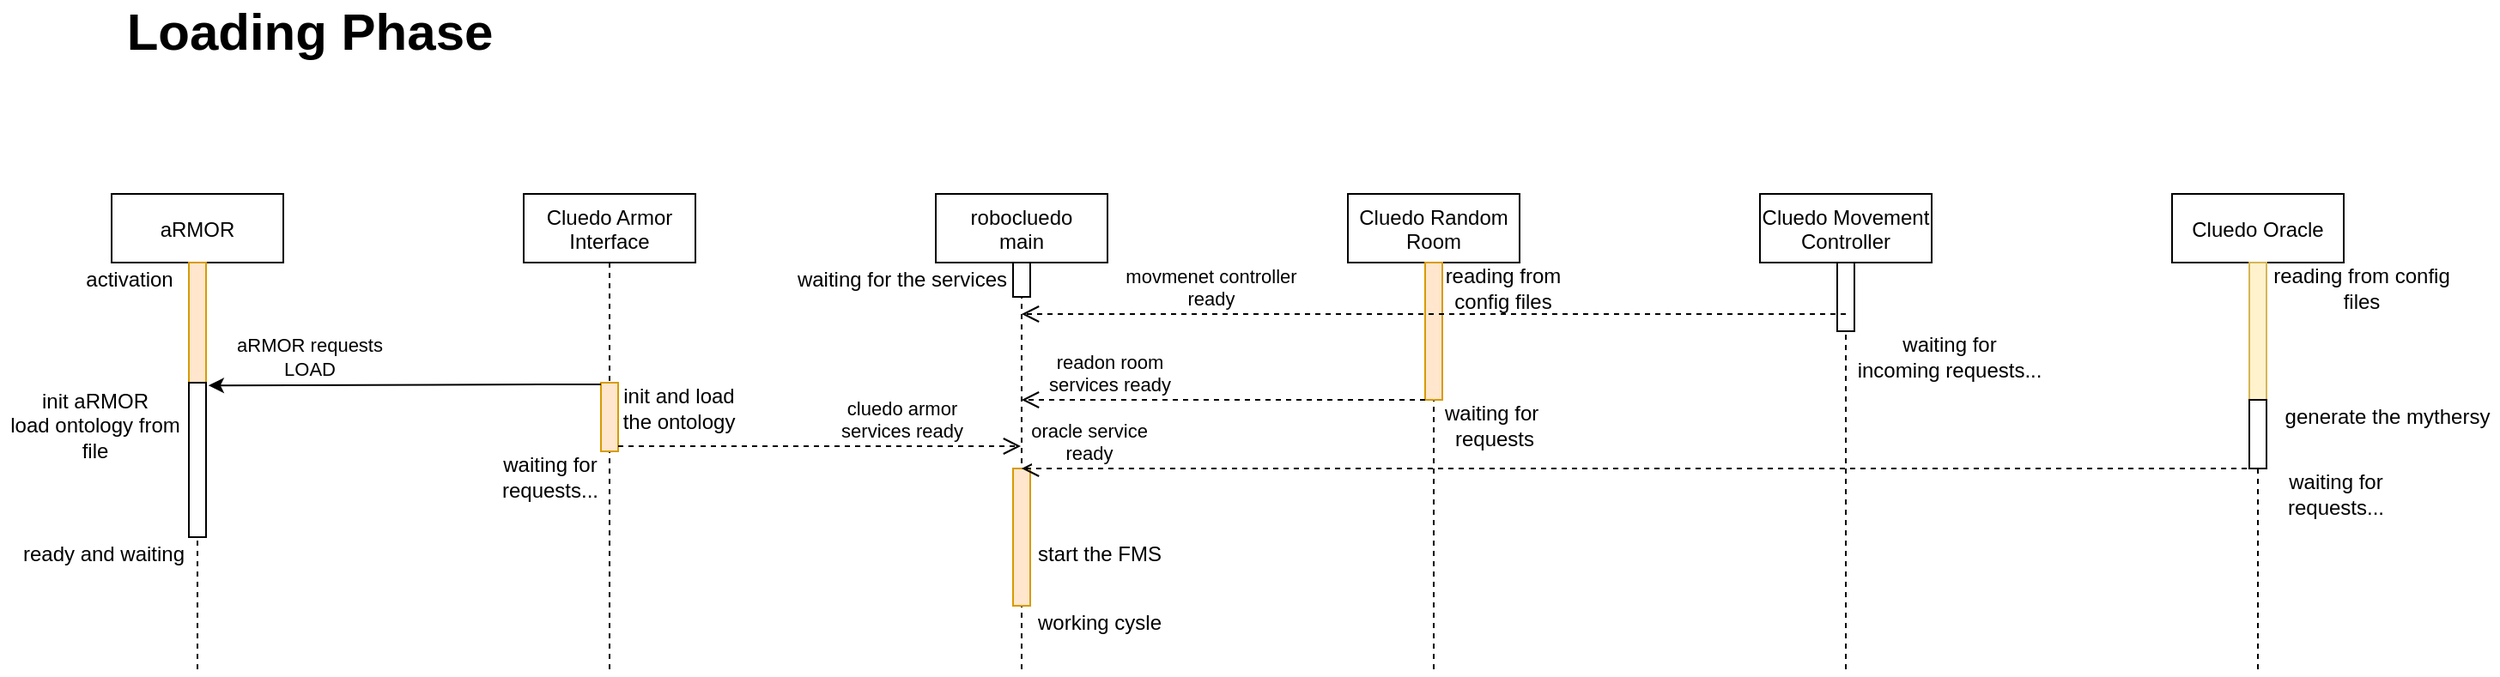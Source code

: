 <mxfile scale="1" border="50" version="15.4.0" type="device" pages="2"><diagram id="kgpKYQtTHZ0yAKxKKP6v" name="Page-1"><mxGraphModel dx="1185" dy="1778" grid="1" gridSize="10" guides="1" tooltips="1" connect="1" arrows="1" fold="1" page="1" pageScale="1" pageWidth="850" pageHeight="1100" math="0" shadow="0"><root><mxCell id="0"/><mxCell id="1" parent="0"/><mxCell id="3nuBFxr9cyL0pnOWT2aG-1" value="aRMOR" style="shape=umlLifeline;perimeter=lifelinePerimeter;container=1;collapsible=0;recursiveResize=0;rounded=0;shadow=0;strokeWidth=1;" parent="1" vertex="1"><mxGeometry x="160" y="80" width="100" height="280" as="geometry"/></mxCell><mxCell id="zT5K2WlYtKg9tNRbQLTx-10" value="" style="html=1;points=[];perimeter=orthogonalPerimeter;fillColor=#ffe6cc;strokeColor=#d79b00;" vertex="1" parent="3nuBFxr9cyL0pnOWT2aG-1"><mxGeometry x="45" y="40" width="10" height="70" as="geometry"/></mxCell><mxCell id="zT5K2WlYtKg9tNRbQLTx-13" value="" style="html=1;points=[];perimeter=orthogonalPerimeter;" vertex="1" parent="3nuBFxr9cyL0pnOWT2aG-1"><mxGeometry x="45" y="110" width="10" height="90" as="geometry"/></mxCell><mxCell id="zT5K2WlYtKg9tNRbQLTx-19" value="activation" style="text;html=1;align=center;verticalAlign=middle;resizable=0;points=[];autosize=1;strokeColor=none;fillColor=none;" vertex="1" parent="3nuBFxr9cyL0pnOWT2aG-1"><mxGeometry x="-25" y="40" width="70" height="20" as="geometry"/></mxCell><mxCell id="zT5K2WlYtKg9tNRbQLTx-17" value="init aRMOR&lt;br&gt;load ontology from&lt;br&gt;file" style="text;html=1;align=center;verticalAlign=middle;resizable=0;points=[];autosize=1;strokeColor=none;fillColor=none;" vertex="1" parent="3nuBFxr9cyL0pnOWT2aG-1"><mxGeometry x="-65" y="110" width="110" height="50" as="geometry"/></mxCell><mxCell id="3nuBFxr9cyL0pnOWT2aG-5" value="Cluedo Armor&#10;Interface" style="shape=umlLifeline;perimeter=lifelinePerimeter;container=1;collapsible=0;recursiveResize=0;rounded=0;shadow=0;strokeWidth=1;" parent="1" vertex="1"><mxGeometry x="400" y="80" width="100" height="280" as="geometry"/></mxCell><mxCell id="zT5K2WlYtKg9tNRbQLTx-12" value="" style="html=1;points=[];perimeter=orthogonalPerimeter;fillColor=#ffe6cc;strokeColor=#d79b00;" vertex="1" parent="3nuBFxr9cyL0pnOWT2aG-5"><mxGeometry x="45" y="110" width="10" height="40" as="geometry"/></mxCell><mxCell id="zT5K2WlYtKg9tNRbQLTx-37" value="waiting for&lt;br&gt;requests..." style="text;html=1;align=center;verticalAlign=middle;resizable=0;points=[];autosize=1;strokeColor=none;fillColor=none;" vertex="1" parent="3nuBFxr9cyL0pnOWT2aG-5"><mxGeometry x="-20" y="150" width="70" height="30" as="geometry"/></mxCell><mxCell id="zT5K2WlYtKg9tNRbQLTx-1" value="robocluedo&#10;main" style="shape=umlLifeline;perimeter=lifelinePerimeter;container=1;collapsible=0;recursiveResize=0;rounded=0;shadow=0;strokeWidth=1;" vertex="1" parent="1"><mxGeometry x="640" y="80" width="100" height="280" as="geometry"/></mxCell><mxCell id="zT5K2WlYtKg9tNRbQLTx-28" value="" style="html=1;points=[];perimeter=orthogonalPerimeter;" vertex="1" parent="zT5K2WlYtKg9tNRbQLTx-1"><mxGeometry x="45" y="40" width="10" height="20" as="geometry"/></mxCell><mxCell id="zT5K2WlYtKg9tNRbQLTx-35" value="" style="html=1;points=[];perimeter=orthogonalPerimeter;fillColor=#ffe6cc;strokeColor=#d79b00;" vertex="1" parent="zT5K2WlYtKg9tNRbQLTx-1"><mxGeometry x="45" y="160" width="10" height="80" as="geometry"/></mxCell><mxCell id="zT5K2WlYtKg9tNRbQLTx-2" value="Cluedo Movement&#10;Controller" style="shape=umlLifeline;perimeter=lifelinePerimeter;container=1;collapsible=0;recursiveResize=0;rounded=0;shadow=0;strokeWidth=1;" vertex="1" parent="1"><mxGeometry x="1120" y="80" width="100" height="280" as="geometry"/></mxCell><mxCell id="zT5K2WlYtKg9tNRbQLTx-32" value="" style="html=1;points=[];perimeter=orthogonalPerimeter;" vertex="1" parent="zT5K2WlYtKg9tNRbQLTx-2"><mxGeometry x="45" y="40" width="10" height="40" as="geometry"/></mxCell><mxCell id="zT5K2WlYtKg9tNRbQLTx-3" value="Cluedo Random &#10;Room" style="shape=umlLifeline;perimeter=lifelinePerimeter;container=1;collapsible=0;recursiveResize=0;rounded=0;shadow=0;strokeWidth=1;" vertex="1" parent="1"><mxGeometry x="880" y="80" width="100" height="280" as="geometry"/></mxCell><mxCell id="zT5K2WlYtKg9tNRbQLTx-29" value="" style="html=1;points=[];perimeter=orthogonalPerimeter;fillColor=#ffe6cc;strokeColor=#d79b00;" vertex="1" parent="zT5K2WlYtKg9tNRbQLTx-3"><mxGeometry x="45" y="40" width="10" height="80" as="geometry"/></mxCell><mxCell id="zT5K2WlYtKg9tNRbQLTx-4" value="Cluedo Oracle" style="shape=umlLifeline;perimeter=lifelinePerimeter;container=1;collapsible=0;recursiveResize=0;rounded=0;shadow=0;strokeWidth=1;" vertex="1" parent="1"><mxGeometry x="1360" y="80" width="100" height="280" as="geometry"/></mxCell><mxCell id="zT5K2WlYtKg9tNRbQLTx-8" value="" style="html=1;points=[];perimeter=orthogonalPerimeter;fillColor=#fff2cc;strokeColor=#d6b656;" vertex="1" parent="zT5K2WlYtKg9tNRbQLTx-4"><mxGeometry x="45" y="40" width="10" height="80" as="geometry"/></mxCell><mxCell id="zT5K2WlYtKg9tNRbQLTx-9" value="" style="html=1;points=[];perimeter=orthogonalPerimeter;" vertex="1" parent="zT5K2WlYtKg9tNRbQLTx-4"><mxGeometry x="45" y="120" width="10" height="40" as="geometry"/></mxCell><mxCell id="zT5K2WlYtKg9tNRbQLTx-6" value="&lt;b&gt;&lt;font style=&quot;font-size: 30px&quot;&gt;Loading Phase&lt;/font&gt;&lt;/b&gt;" style="text;html=1;align=center;verticalAlign=middle;resizable=0;points=[];autosize=1;strokeColor=none;fillColor=none;" vertex="1" parent="1"><mxGeometry x="160" y="-30" width="230" height="30" as="geometry"/></mxCell><mxCell id="zT5K2WlYtKg9tNRbQLTx-15" style="edgeStyle=orthogonalEdgeStyle;rounded=0;orthogonalLoop=1;jettySize=auto;html=1;entryX=1.144;entryY=0.018;entryDx=0;entryDy=0;entryPerimeter=0;" edge="1" parent="1" source="zT5K2WlYtKg9tNRbQLTx-12" target="zT5K2WlYtKg9tNRbQLTx-13"><mxGeometry relative="1" as="geometry"><Array as="points"><mxPoint x="410" y="191"/><mxPoint x="410" y="191"/></Array></mxGeometry></mxCell><mxCell id="zT5K2WlYtKg9tNRbQLTx-43" value="aRMOR requests&lt;br&gt;LOAD" style="edgeLabel;html=1;align=center;verticalAlign=middle;resizable=0;points=[];" vertex="1" connectable="0" parent="zT5K2WlYtKg9tNRbQLTx-15"><mxGeometry x="-0.125" y="2" relative="1" as="geometry"><mxPoint x="-70" y="-18" as="offset"/></mxGeometry></mxCell><mxCell id="zT5K2WlYtKg9tNRbQLTx-16" value="&lt;span style=&quot;background-color: rgb(255 , 255 , 255)&quot;&gt;init and load&lt;br&gt;&lt;/span&gt;the ontology" style="text;html=1;align=center;verticalAlign=middle;resizable=0;points=[];autosize=1;strokeColor=none;fillColor=none;" vertex="1" parent="1"><mxGeometry x="450" y="190" width="80" height="30" as="geometry"/></mxCell><mxCell id="zT5K2WlYtKg9tNRbQLTx-22" value="reading from config&lt;br&gt;files" style="text;html=1;align=center;verticalAlign=middle;resizable=0;points=[];autosize=1;strokeColor=none;fillColor=none;" vertex="1" parent="1"><mxGeometry x="1410" y="120" width="120" height="30" as="geometry"/></mxCell><mxCell id="zT5K2WlYtKg9tNRbQLTx-23" value="generate the mythersy" style="text;html=1;align=center;verticalAlign=middle;resizable=0;points=[];autosize=1;strokeColor=none;fillColor=none;" vertex="1" parent="1"><mxGeometry x="1420" y="200" width="130" height="20" as="geometry"/></mxCell><mxCell id="zT5K2WlYtKg9tNRbQLTx-24" value="waiting for the services" style="text;html=1;align=center;verticalAlign=middle;resizable=0;points=[];autosize=1;strokeColor=none;fillColor=none;" vertex="1" parent="1"><mxGeometry x="550" y="120" width="140" height="20" as="geometry"/></mxCell><mxCell id="zT5K2WlYtKg9tNRbQLTx-26" value="cluedo armor&lt;br&gt;services ready" style="html=1;verticalAlign=bottom;endArrow=open;dashed=1;endSize=8;rounded=0;edgeStyle=orthogonalEdgeStyle;exitX=1;exitY=0.925;exitDx=0;exitDy=0;exitPerimeter=0;" edge="1" parent="1" source="zT5K2WlYtKg9tNRbQLTx-12" target="zT5K2WlYtKg9tNRbQLTx-1"><mxGeometry x="0.404" relative="1" as="geometry"><mxPoint x="610" y="230" as="sourcePoint"/><mxPoint x="530" y="230" as="targetPoint"/><Array as="points"><mxPoint x="650" y="227"/><mxPoint x="650" y="227"/></Array><mxPoint as="offset"/></mxGeometry></mxCell><mxCell id="zT5K2WlYtKg9tNRbQLTx-27" value="ready and waiting" style="text;html=1;align=center;verticalAlign=middle;resizable=0;points=[];autosize=1;strokeColor=none;fillColor=none;" vertex="1" parent="1"><mxGeometry x="100" y="280" width="110" height="20" as="geometry"/></mxCell><mxCell id="zT5K2WlYtKg9tNRbQLTx-30" value="reading from&lt;br&gt;config files" style="text;html=1;align=center;verticalAlign=middle;resizable=0;points=[];autosize=1;strokeColor=none;fillColor=none;" vertex="1" parent="1"><mxGeometry x="930" y="120" width="80" height="30" as="geometry"/></mxCell><mxCell id="zT5K2WlYtKg9tNRbQLTx-31" value="readon room&lt;br&gt;services ready" style="html=1;verticalAlign=bottom;endArrow=open;dashed=1;endSize=8;rounded=0;edgeStyle=orthogonalEdgeStyle;" edge="1" parent="1" source="zT5K2WlYtKg9tNRbQLTx-29" target="zT5K2WlYtKg9tNRbQLTx-1"><mxGeometry x="0.572" relative="1" as="geometry"><mxPoint x="850" y="200" as="sourcePoint"/><mxPoint x="770" y="200" as="targetPoint"/><Array as="points"><mxPoint x="810" y="200"/><mxPoint x="810" y="200"/></Array><mxPoint as="offset"/></mxGeometry></mxCell><mxCell id="zT5K2WlYtKg9tNRbQLTx-34" value="oracle service&lt;br&gt;ready" style="html=1;verticalAlign=bottom;endArrow=open;dashed=1;endSize=8;rounded=0;edgeStyle=orthogonalEdgeStyle;" edge="1" parent="1" source="zT5K2WlYtKg9tNRbQLTx-4" target="zT5K2WlYtKg9tNRbQLTx-1"><mxGeometry x="0.891" relative="1" as="geometry"><mxPoint x="860" y="250" as="sourcePoint"/><mxPoint x="780" y="250" as="targetPoint"/><Array as="points"><mxPoint x="760" y="240"/><mxPoint x="760" y="240"/></Array><mxPoint as="offset"/></mxGeometry></mxCell><mxCell id="zT5K2WlYtKg9tNRbQLTx-36" value="start the FMS" style="text;html=1;align=center;verticalAlign=middle;resizable=0;points=[];autosize=1;strokeColor=none;fillColor=none;" vertex="1" parent="1"><mxGeometry x="690" y="280" width="90" height="20" as="geometry"/></mxCell><mxCell id="zT5K2WlYtKg9tNRbQLTx-38" value="waiting for&amp;nbsp;&lt;br&gt;requests" style="text;html=1;align=center;verticalAlign=middle;resizable=0;points=[];autosize=1;strokeColor=none;fillColor=none;" vertex="1" parent="1"><mxGeometry x="930" y="200" width="70" height="30" as="geometry"/></mxCell><mxCell id="zT5K2WlYtKg9tNRbQLTx-39" value="waiting for&lt;br&gt;incoming requests..." style="text;html=1;align=center;verticalAlign=middle;resizable=0;points=[];autosize=1;strokeColor=none;fillColor=none;" vertex="1" parent="1"><mxGeometry x="1170" y="160" width="120" height="30" as="geometry"/></mxCell><mxCell id="zT5K2WlYtKg9tNRbQLTx-40" value="waiting for&lt;br&gt;requests..." style="text;html=1;align=center;verticalAlign=middle;resizable=0;points=[];autosize=1;strokeColor=none;fillColor=none;" vertex="1" parent="1"><mxGeometry x="1420" y="240" width="70" height="30" as="geometry"/></mxCell><mxCell id="zT5K2WlYtKg9tNRbQLTx-41" value="working cysle" style="text;html=1;align=center;verticalAlign=middle;resizable=0;points=[];autosize=1;strokeColor=none;fillColor=none;" vertex="1" parent="1"><mxGeometry x="690" y="320" width="90" height="20" as="geometry"/></mxCell><mxCell id="zT5K2WlYtKg9tNRbQLTx-42" value="movmenet controller&lt;br&gt;ready" style="html=1;verticalAlign=bottom;endArrow=open;dashed=1;endSize=8;rounded=0;edgeStyle=orthogonalEdgeStyle;exitX=0.5;exitY=0.75;exitDx=0;exitDy=0;exitPerimeter=0;" edge="1" parent="1" source="zT5K2WlYtKg9tNRbQLTx-32"><mxGeometry x="0.542" relative="1" as="geometry"><mxPoint x="990" y="250" as="sourcePoint"/><mxPoint x="690" y="150" as="targetPoint"/><mxPoint as="offset"/></mxGeometry></mxCell></root></mxGraphModel></diagram><diagram id="q3TcRZ_yswRQsIeiTCvA" name="Page-2"><mxGraphModel dx="2249" dy="1983" grid="1" gridSize="10" guides="1" tooltips="1" connect="1" arrows="1" fold="1" page="1" pageScale="1" pageWidth="827" pageHeight="1169" math="0" shadow="0"><root><mxCell id="z6eW_xWYdL-TAqI3r9mg-0"/><mxCell id="z6eW_xWYdL-TAqI3r9mg-1" parent="z6eW_xWYdL-TAqI3r9mg-0"/><mxCell id="z6eW_xWYdL-TAqI3r9mg-2" value="aRMOR" style="shape=umlLifeline;perimeter=lifelinePerimeter;container=1;collapsible=0;recursiveResize=0;rounded=0;shadow=0;strokeWidth=1;" vertex="1" parent="z6eW_xWYdL-TAqI3r9mg-1"><mxGeometry x="160" y="80" width="100" height="1600" as="geometry"/></mxCell><mxCell id="z6eW_xWYdL-TAqI3r9mg-77" value="" style="html=1;points=[];perimeter=orthogonalPerimeter;fillColor=#d5e8d4;strokeColor=#82b366;" vertex="1" parent="z6eW_xWYdL-TAqI3r9mg-2"><mxGeometry x="45" y="520" width="10" height="40" as="geometry"/></mxCell><mxCell id="z6eW_xWYdL-TAqI3r9mg-84" value="" style="html=1;points=[];perimeter=orthogonalPerimeter;fillColor=#d5e8d4;strokeColor=#82b366;" vertex="1" parent="z6eW_xWYdL-TAqI3r9mg-2"><mxGeometry x="45" y="600" width="10" height="40" as="geometry"/></mxCell><mxCell id="z6eW_xWYdL-TAqI3r9mg-98" value="" style="html=1;points=[];perimeter=orthogonalPerimeter;fillColor=#d5e8d4;strokeColor=#82b366;" vertex="1" parent="z6eW_xWYdL-TAqI3r9mg-2"><mxGeometry x="45" y="680" width="10" height="40" as="geometry"/></mxCell><mxCell id="z6eW_xWYdL-TAqI3r9mg-99" value="" style="html=1;points=[];perimeter=orthogonalPerimeter;fillColor=#d5e8d4;strokeColor=#82b366;" vertex="1" parent="z6eW_xWYdL-TAqI3r9mg-2"><mxGeometry x="45" y="760" width="10" height="40" as="geometry"/></mxCell><mxCell id="z6eW_xWYdL-TAqI3r9mg-116" value="" style="html=1;points=[];perimeter=orthogonalPerimeter;rounded=0;labelBackgroundColor=default;fillColor=#fff2cc;strokeColor=#d6b656;" vertex="1" parent="z6eW_xWYdL-TAqI3r9mg-2"><mxGeometry x="45" y="920" width="10" height="80" as="geometry"/></mxCell><mxCell id="z6eW_xWYdL-TAqI3r9mg-122" value="saving the ontology" style="text;html=1;align=center;verticalAlign=middle;resizable=0;points=[];autosize=1;strokeColor=none;fillColor=none;" vertex="1" parent="z6eW_xWYdL-TAqI3r9mg-2"><mxGeometry x="-80" y="920" width="120" height="20" as="geometry"/></mxCell><mxCell id="hze08_88cHZTqE5WSxGS-5" value="" style="html=1;points=[];perimeter=orthogonalPerimeter;rounded=0;labelBackgroundColor=default;fillColor=#d5e8d4;strokeColor=#82b366;" vertex="1" parent="z6eW_xWYdL-TAqI3r9mg-2"><mxGeometry x="45" y="1160" width="10" height="40" as="geometry"/></mxCell><mxCell id="hze08_88cHZTqE5WSxGS-11" value="" style="html=1;points=[];perimeter=orthogonalPerimeter;rounded=0;labelBackgroundColor=default;fillColor=#d5e8d4;strokeColor=#82b366;" vertex="1" parent="z6eW_xWYdL-TAqI3r9mg-2"><mxGeometry x="45" y="1240" width="10" height="40" as="geometry"/></mxCell><mxCell id="hze08_88cHZTqE5WSxGS-17" value="" style="html=1;points=[];perimeter=orthogonalPerimeter;rounded=0;labelBackgroundColor=default;fillColor=#d5e8d4;strokeColor=#82b366;" vertex="1" parent="z6eW_xWYdL-TAqI3r9mg-2"><mxGeometry x="45" y="1320" width="10" height="40" as="geometry"/></mxCell><mxCell id="z6eW_xWYdL-TAqI3r9mg-7" value="Cluedo Armor&#10;Interface" style="shape=umlLifeline;perimeter=lifelinePerimeter;container=1;collapsible=0;recursiveResize=0;rounded=0;shadow=0;strokeWidth=1;" vertex="1" parent="z6eW_xWYdL-TAqI3r9mg-1"><mxGeometry x="400" y="80" width="100" height="1600" as="geometry"/></mxCell><mxCell id="z6eW_xWYdL-TAqI3r9mg-73" value="" style="html=1;points=[];perimeter=orthogonalPerimeter;fillColor=#ffe6cc;strokeColor=#d79b00;" vertex="1" parent="z6eW_xWYdL-TAqI3r9mg-7"><mxGeometry x="45" y="480" width="10" height="40" as="geometry"/></mxCell><mxCell id="z6eW_xWYdL-TAqI3r9mg-78" value="" style="html=1;points=[];perimeter=orthogonalPerimeter;fillColor=#ffe6cc;strokeColor=#d79b00;" vertex="1" parent="z6eW_xWYdL-TAqI3r9mg-7"><mxGeometry x="45" y="560" width="10" height="40" as="geometry"/></mxCell><mxCell id="z6eW_xWYdL-TAqI3r9mg-90" value="" style="html=1;points=[];perimeter=orthogonalPerimeter;fillColor=#ffe6cc;strokeColor=#d79b00;" vertex="1" parent="z6eW_xWYdL-TAqI3r9mg-7"><mxGeometry x="45" y="640" width="10" height="40" as="geometry"/></mxCell><mxCell id="z6eW_xWYdL-TAqI3r9mg-101" value="" style="html=1;points=[];perimeter=orthogonalPerimeter;fillColor=#ffe6cc;strokeColor=#d79b00;" vertex="1" parent="z6eW_xWYdL-TAqI3r9mg-7"><mxGeometry x="45" y="720" width="10" height="40" as="geometry"/></mxCell><mxCell id="z6eW_xWYdL-TAqI3r9mg-106" value="" style="html=1;points=[];perimeter=orthogonalPerimeter;fillColor=#ffe6cc;strokeColor=#d79b00;" vertex="1" parent="z6eW_xWYdL-TAqI3r9mg-7"><mxGeometry x="45" y="800" width="10" height="40" as="geometry"/></mxCell><mxCell id="z6eW_xWYdL-TAqI3r9mg-113" value="" style="html=1;points=[];perimeter=orthogonalPerimeter;fillColor=#f8cecc;strokeColor=#b85450;" vertex="1" parent="z6eW_xWYdL-TAqI3r9mg-7"><mxGeometry x="45" y="880" width="10" height="40" as="geometry"/></mxCell><mxCell id="z6eW_xWYdL-TAqI3r9mg-119" value="" style="html=1;points=[];perimeter=orthogonalPerimeter;fillColor=#f8cecc;strokeColor=#b85450;" vertex="1" parent="z6eW_xWYdL-TAqI3r9mg-7"><mxGeometry x="45" y="1000" width="10" height="40" as="geometry"/></mxCell><mxCell id="hze08_88cHZTqE5WSxGS-2" value="" style="html=1;points=[];perimeter=orthogonalPerimeter;rounded=0;labelBackgroundColor=default;fillColor=#f5f5f5;strokeColor=#666666;fontColor=#333333;" vertex="1" parent="z6eW_xWYdL-TAqI3r9mg-7"><mxGeometry x="45" y="1120" width="10" height="40" as="geometry"/></mxCell><mxCell id="hze08_88cHZTqE5WSxGS-9" value="" style="html=1;points=[];perimeter=orthogonalPerimeter;rounded=0;labelBackgroundColor=default;fillColor=#f5f5f5;strokeColor=#666666;fontColor=#333333;" vertex="1" parent="z6eW_xWYdL-TAqI3r9mg-7"><mxGeometry x="45" y="1200" width="10" height="40" as="geometry"/></mxCell><mxCell id="hze08_88cHZTqE5WSxGS-15" value="" style="html=1;points=[];perimeter=orthogonalPerimeter;rounded=0;labelBackgroundColor=default;fillColor=#f5f5f5;strokeColor=#666666;fontColor=#333333;" vertex="1" parent="z6eW_xWYdL-TAqI3r9mg-7"><mxGeometry x="45" y="1280" width="10" height="40" as="geometry"/></mxCell><mxCell id="hze08_88cHZTqE5WSxGS-16" value="" style="html=1;points=[];perimeter=orthogonalPerimeter;rounded=0;labelBackgroundColor=default;fillColor=#f5f5f5;strokeColor=#666666;fontColor=#333333;" vertex="1" parent="z6eW_xWYdL-TAqI3r9mg-7"><mxGeometry x="45" y="1360" width="10" height="80" as="geometry"/></mxCell><mxCell id="z6eW_xWYdL-TAqI3r9mg-10" value="robocluedo&#10;main" style="shape=umlLifeline;perimeter=lifelinePerimeter;container=1;collapsible=0;recursiveResize=0;rounded=0;shadow=0;strokeWidth=1;" vertex="1" parent="z6eW_xWYdL-TAqI3r9mg-1"><mxGeometry x="640" y="80" width="100" height="1600" as="geometry"/></mxCell><mxCell id="z6eW_xWYdL-TAqI3r9mg-38" value="" style="html=1;points=[];perimeter=orthogonalPerimeter;fillColor=#ffe6cc;strokeColor=#d79b00;" vertex="1" parent="z6eW_xWYdL-TAqI3r9mg-10"><mxGeometry x="45" y="40" width="10" height="40" as="geometry"/></mxCell><mxCell id="z6eW_xWYdL-TAqI3r9mg-44" value="" style="html=1;points=[];perimeter=orthogonalPerimeter;fillColor=#ffe6cc;strokeColor=#d79b00;" vertex="1" parent="z6eW_xWYdL-TAqI3r9mg-10"><mxGeometry x="45" y="120" width="10" height="40" as="geometry"/></mxCell><mxCell id="z6eW_xWYdL-TAqI3r9mg-49" value="" style="html=1;points=[];perimeter=orthogonalPerimeter;fillColor=#d5e8d4;strokeColor=#82b366;" vertex="1" parent="z6eW_xWYdL-TAqI3r9mg-10"><mxGeometry x="45" y="160" width="10" height="40" as="geometry"/></mxCell><mxCell id="z6eW_xWYdL-TAqI3r9mg-50" value="moving" style="text;html=1;align=center;verticalAlign=middle;resizable=0;points=[];autosize=1;strokeColor=none;fillColor=none;" vertex="1" parent="z6eW_xWYdL-TAqI3r9mg-10"><mxGeometry x="-10" y="160" width="50" height="20" as="geometry"/></mxCell><mxCell id="z6eW_xWYdL-TAqI3r9mg-62" value="" style="html=1;points=[];perimeter=orthogonalPerimeter;fillColor=#d5e8d4;strokeColor=#82b366;" vertex="1" parent="z6eW_xWYdL-TAqI3r9mg-10"><mxGeometry x="45" y="360" width="10" height="40" as="geometry"/></mxCell><mxCell id="z6eW_xWYdL-TAqI3r9mg-67" value="" style="html=1;points=[];perimeter=orthogonalPerimeter;fillColor=#ffe6cc;strokeColor=#d79b00;" vertex="1" parent="z6eW_xWYdL-TAqI3r9mg-10"><mxGeometry x="45" y="400" width="10" height="40" as="geometry"/></mxCell><mxCell id="z6eW_xWYdL-TAqI3r9mg-71" value="" style="html=1;points=[];perimeter=orthogonalPerimeter;fillColor=#dae8fc;strokeColor=#6c8ebf;" vertex="1" parent="z6eW_xWYdL-TAqI3r9mg-10"><mxGeometry x="45" y="440" width="10" height="40" as="geometry"/></mxCell><mxCell id="z6eW_xWYdL-TAqI3r9mg-95" value="" style="html=1;points=[];perimeter=orthogonalPerimeter;fillColor=#dae8fc;strokeColor=#6c8ebf;" vertex="1" parent="z6eW_xWYdL-TAqI3r9mg-10"><mxGeometry x="45" y="840" width="10" height="40" as="geometry"/></mxCell><mxCell id="z6eW_xWYdL-TAqI3r9mg-123" value="" style="html=1;points=[];perimeter=orthogonalPerimeter;fillColor=#dae8fc;strokeColor=#6c8ebf;" vertex="1" parent="z6eW_xWYdL-TAqI3r9mg-10"><mxGeometry x="45" y="1040" width="10" height="40" as="geometry"/></mxCell><mxCell id="hze08_88cHZTqE5WSxGS-0" value="" style="html=1;points=[];perimeter=orthogonalPerimeter;rounded=0;labelBackgroundColor=default;fillColor=#fff2cc;strokeColor=#d6b656;" vertex="1" parent="z6eW_xWYdL-TAqI3r9mg-10"><mxGeometry x="45" y="1080" width="10" height="40" as="geometry"/></mxCell><mxCell id="hze08_88cHZTqE5WSxGS-24" value="" style="html=1;points=[];perimeter=orthogonalPerimeter;rounded=0;labelBackgroundColor=default;fillColor=#fff2cc;strokeColor=#d6b656;" vertex="1" parent="z6eW_xWYdL-TAqI3r9mg-10"><mxGeometry x="45" y="1440" width="10" height="40" as="geometry"/></mxCell><mxCell id="hze08_88cHZTqE5WSxGS-32" value="" style="html=1;points=[];perimeter=orthogonalPerimeter;fillColor=#ffe6cc;strokeColor=#d79b00;" vertex="1" parent="z6eW_xWYdL-TAqI3r9mg-10"><mxGeometry x="45" y="1480" width="10" height="40" as="geometry"/></mxCell><mxCell id="hze08_88cHZTqE5WSxGS-33" value="random_target" style="text;html=1;align=center;verticalAlign=middle;resizable=0;points=[];autosize=1;strokeColor=none;fillColor=none;" vertex="1" parent="z6eW_xWYdL-TAqI3r9mg-10"><mxGeometry x="55" y="1480" width="90" height="20" as="geometry"/></mxCell><mxCell id="z6eW_xWYdL-TAqI3r9mg-13" value="Cluedo Movement&#10;Controller" style="shape=umlLifeline;perimeter=lifelinePerimeter;container=1;collapsible=0;recursiveResize=0;rounded=0;shadow=0;strokeWidth=1;" vertex="1" parent="z6eW_xWYdL-TAqI3r9mg-1"><mxGeometry x="1120" y="80" width="100" height="1600" as="geometry"/></mxCell><mxCell id="z6eW_xWYdL-TAqI3r9mg-51" value="" style="html=1;points=[];perimeter=orthogonalPerimeter;fillColor=#dae8fc;strokeColor=#6c8ebf;" vertex="1" parent="z6eW_xWYdL-TAqI3r9mg-13"><mxGeometry x="45" y="200" width="10" height="40" as="geometry"/></mxCell><mxCell id="z6eW_xWYdL-TAqI3r9mg-59" value="" style="html=1;points=[];perimeter=orthogonalPerimeter;" vertex="1" parent="z6eW_xWYdL-TAqI3r9mg-13"><mxGeometry x="45" y="300" width="10" height="60" as="geometry"/></mxCell><mxCell id="z6eW_xWYdL-TAqI3r9mg-128" value="" style="html=1;points=[];perimeter=orthogonalPerimeter;fillColor=#dae8fc;strokeColor=#6c8ebf;" vertex="1" parent="z6eW_xWYdL-TAqI3r9mg-13"><mxGeometry x="45" y="280" width="10" height="20" as="geometry"/></mxCell><mxCell id="z6eW_xWYdL-TAqI3r9mg-129" value="... for so long ..." style="text;html=1;align=center;verticalAlign=middle;resizable=0;points=[];autosize=1;strokeColor=none;fillColor=none;" vertex="1" parent="z6eW_xWYdL-TAqI3r9mg-13"><mxGeometry y="250" width="100" height="20" as="geometry"/></mxCell><mxCell id="z6eW_xWYdL-TAqI3r9mg-15" value="Cluedo Random &#10;Room" style="shape=umlLifeline;perimeter=lifelinePerimeter;container=1;collapsible=0;recursiveResize=0;rounded=0;shadow=0;strokeWidth=1;" vertex="1" parent="z6eW_xWYdL-TAqI3r9mg-1"><mxGeometry x="880" y="80" width="100" height="1600" as="geometry"/></mxCell><mxCell id="z6eW_xWYdL-TAqI3r9mg-40" value="" style="html=1;points=[];perimeter=orthogonalPerimeter;fillColor=#dae8fc;strokeColor=#6c8ebf;" vertex="1" parent="z6eW_xWYdL-TAqI3r9mg-15"><mxGeometry x="45" y="80" width="10" height="40" as="geometry"/></mxCell><mxCell id="z6eW_xWYdL-TAqI3r9mg-17" value="Cluedo Oracle" style="shape=umlLifeline;perimeter=lifelinePerimeter;container=1;collapsible=0;recursiveResize=0;rounded=0;shadow=0;strokeWidth=1;" vertex="1" parent="z6eW_xWYdL-TAqI3r9mg-1"><mxGeometry x="1360" y="80" width="100" height="1600" as="geometry"/></mxCell><mxCell id="z6eW_xWYdL-TAqI3r9mg-56" value="" style="html=1;points=[];perimeter=orthogonalPerimeter;fillColor=#fff2cc;strokeColor=#d6b656;" vertex="1" parent="z6eW_xWYdL-TAqI3r9mg-17"><mxGeometry x="45" y="320" width="10" height="70" as="geometry"/></mxCell><mxCell id="z6eW_xWYdL-TAqI3r9mg-20" value="&lt;b&gt;&lt;font style=&quot;font-size: 30px&quot;&gt;Working Cycle - With no consisten hypotheses - WORST CASE SCENARIO&lt;/font&gt;&lt;/b&gt;" style="text;html=1;align=center;verticalAlign=middle;resizable=0;points=[];autosize=1;strokeColor=none;fillColor=none;" vertex="1" parent="z6eW_xWYdL-TAqI3r9mg-1"><mxGeometry x="160" y="-40" width="1080" height="30" as="geometry"/></mxCell><mxCell id="z6eW_xWYdL-TAqI3r9mg-39" value="random_target" style="text;html=1;align=center;verticalAlign=middle;resizable=0;points=[];autosize=1;strokeColor=none;fillColor=none;" vertex="1" parent="z6eW_xWYdL-TAqI3r9mg-1"><mxGeometry x="590" y="120" width="90" height="20" as="geometry"/></mxCell><mxCell id="z6eW_xWYdL-TAqI3r9mg-45" style="edgeStyle=orthogonalEdgeStyle;rounded=0;orthogonalLoop=1;jettySize=auto;html=1;" edge="1" parent="z6eW_xWYdL-TAqI3r9mg-1" source="z6eW_xWYdL-TAqI3r9mg-38" target="z6eW_xWYdL-TAqI3r9mg-40"><mxGeometry relative="1" as="geometry"><Array as="points"><mxPoint x="890" y="160"/><mxPoint x="890" y="160"/></Array></mxGeometry></mxCell><mxCell id="z6eW_xWYdL-TAqI3r9mg-47" value="request" style="edgeLabel;html=1;align=center;verticalAlign=middle;resizable=0;points=[];" vertex="1" connectable="0" parent="z6eW_xWYdL-TAqI3r9mg-45"><mxGeometry x="-0.4" y="3" relative="1" as="geometry"><mxPoint x="-24" y="3" as="offset"/></mxGeometry></mxCell><mxCell id="z6eW_xWYdL-TAqI3r9mg-46" style="edgeStyle=orthogonalEdgeStyle;rounded=0;orthogonalLoop=1;jettySize=auto;html=1;dashed=1;" edge="1" parent="z6eW_xWYdL-TAqI3r9mg-1" source="z6eW_xWYdL-TAqI3r9mg-40" target="z6eW_xWYdL-TAqI3r9mg-44"><mxGeometry relative="1" as="geometry"><Array as="points"><mxPoint x="870" y="200"/><mxPoint x="870" y="200"/></Array></mxGeometry></mxCell><mxCell id="z6eW_xWYdL-TAqI3r9mg-48" value="&quot;bathroom&quot;" style="edgeLabel;html=1;align=center;verticalAlign=middle;resizable=0;points=[];" vertex="1" connectable="0" parent="z6eW_xWYdL-TAqI3r9mg-46"><mxGeometry x="0.157" relative="1" as="geometry"><mxPoint x="48" as="offset"/></mxGeometry></mxCell><mxCell id="z6eW_xWYdL-TAqI3r9mg-52" style="edgeStyle=orthogonalEdgeStyle;rounded=0;orthogonalLoop=1;jettySize=auto;html=1;" edge="1" parent="z6eW_xWYdL-TAqI3r9mg-1" source="z6eW_xWYdL-TAqI3r9mg-49" target="z6eW_xWYdL-TAqI3r9mg-51"><mxGeometry relative="1" as="geometry"><Array as="points"><mxPoint x="820" y="280"/><mxPoint x="820" y="280"/></Array></mxGeometry></mxCell><mxCell id="z6eW_xWYdL-TAqI3r9mg-53" value="blocking call&lt;br&gt;go to bathroom" style="edgeLabel;html=1;align=center;verticalAlign=middle;resizable=0;points=[];" vertex="1" connectable="0" parent="z6eW_xWYdL-TAqI3r9mg-52"><mxGeometry x="-0.336" relative="1" as="geometry"><mxPoint x="-101" as="offset"/></mxGeometry></mxCell><mxCell id="z6eW_xWYdL-TAqI3r9mg-54" value="waiting until the &lt;br&gt;robot has reached &lt;br&gt;the target" style="text;html=1;align=center;verticalAlign=middle;resizable=0;points=[];autosize=1;strokeColor=none;fillColor=none;" vertex="1" parent="z6eW_xWYdL-TAqI3r9mg-1"><mxGeometry x="570" y="280" width="110" height="50" as="geometry"/></mxCell><mxCell id="z6eW_xWYdL-TAqI3r9mg-58" value="STUB waiting" style="text;html=1;align=center;verticalAlign=middle;resizable=0;points=[];autosize=1;strokeColor=none;fillColor=none;" vertex="1" parent="z6eW_xWYdL-TAqI3r9mg-1"><mxGeometry x="1170" y="280" width="90" height="20" as="geometry"/></mxCell><mxCell id="z6eW_xWYdL-TAqI3r9mg-61" style="edgeStyle=orthogonalEdgeStyle;rounded=0;orthogonalLoop=1;jettySize=auto;html=1;" edge="1" parent="z6eW_xWYdL-TAqI3r9mg-1" source="z6eW_xWYdL-TAqI3r9mg-59" target="z6eW_xWYdL-TAqI3r9mg-17"><mxGeometry relative="1" as="geometry"><Array as="points"><mxPoint x="1310" y="400"/><mxPoint x="1310" y="400"/></Array></mxGeometry></mxCell><mxCell id="z6eW_xWYdL-TAqI3r9mg-65" value="signal" style="edgeLabel;html=1;align=center;verticalAlign=middle;resizable=0;points=[];" vertex="1" connectable="0" parent="z6eW_xWYdL-TAqI3r9mg-61"><mxGeometry x="-0.292" y="2" relative="1" as="geometry"><mxPoint x="-42" y="2" as="offset"/></mxGeometry></mxCell><mxCell id="z6eW_xWYdL-TAqI3r9mg-63" style="edgeStyle=orthogonalEdgeStyle;rounded=0;orthogonalLoop=1;jettySize=auto;html=1;dashed=1;" edge="1" parent="z6eW_xWYdL-TAqI3r9mg-1" source="z6eW_xWYdL-TAqI3r9mg-59" target="z6eW_xWYdL-TAqI3r9mg-10"><mxGeometry relative="1" as="geometry"><Array as="points"><mxPoint x="750" y="440"/><mxPoint x="750" y="440"/></Array></mxGeometry></mxCell><mxCell id="z6eW_xWYdL-TAqI3r9mg-64" value="target reached" style="edgeLabel;html=1;align=center;verticalAlign=middle;resizable=0;points=[];" vertex="1" connectable="0" parent="z6eW_xWYdL-TAqI3r9mg-63"><mxGeometry x="-0.348" y="3" relative="1" as="geometry"><mxPoint x="90" y="-3" as="offset"/></mxGeometry></mxCell><mxCell id="z6eW_xWYdL-TAqI3r9mg-66" value="hitn signal&lt;br&gt;accepted" style="text;html=1;align=center;verticalAlign=middle;resizable=0;points=[];autosize=1;strokeColor=none;fillColor=none;" vertex="1" parent="z6eW_xWYdL-TAqI3r9mg-1"><mxGeometry x="1440" y="400" width="70" height="30" as="geometry"/></mxCell><mxCell id="z6eW_xWYdL-TAqI3r9mg-68" value="listening for&lt;br&gt;hints..." style="text;html=1;align=center;verticalAlign=middle;resizable=0;points=[];autosize=1;strokeColor=none;fillColor=none;" vertex="1" parent="z6eW_xWYdL-TAqI3r9mg-1"><mxGeometry x="600" y="480" width="80" height="30" as="geometry"/></mxCell><mxCell id="z6eW_xWYdL-TAqI3r9mg-69" style="edgeStyle=orthogonalEdgeStyle;rounded=0;orthogonalLoop=1;jettySize=auto;html=1;dashed=1;" edge="1" parent="z6eW_xWYdL-TAqI3r9mg-1" source="z6eW_xWYdL-TAqI3r9mg-56" target="z6eW_xWYdL-TAqI3r9mg-10"><mxGeometry relative="1" as="geometry"><Array as="points"><mxPoint x="1050" y="470"/><mxPoint x="1050" y="470"/></Array></mxGeometry></mxCell><mxCell id="z6eW_xWYdL-TAqI3r9mg-70" value="sending &lt;br&gt;(ID:0, PROP:who, VALUE:mustard):" style="edgeLabel;html=1;align=center;verticalAlign=middle;resizable=0;points=[];" vertex="1" connectable="0" parent="z6eW_xWYdL-TAqI3r9mg-69"><mxGeometry x="-0.05" y="4" relative="1" as="geometry"><mxPoint x="215" y="-4" as="offset"/></mxGeometry></mxCell><mxCell id="z6eW_xWYdL-TAqI3r9mg-72" value="update_ontology" style="text;html=1;align=center;verticalAlign=middle;resizable=0;points=[];autosize=1;strokeColor=none;fillColor=none;" vertex="1" parent="z6eW_xWYdL-TAqI3r9mg-1"><mxGeometry x="700" y="520" width="100" height="20" as="geometry"/></mxCell><mxCell id="z6eW_xWYdL-TAqI3r9mg-75" style="edgeStyle=orthogonalEdgeStyle;rounded=0;orthogonalLoop=1;jettySize=auto;html=1;" edge="1" parent="z6eW_xWYdL-TAqI3r9mg-1" source="z6eW_xWYdL-TAqI3r9mg-71" target="z6eW_xWYdL-TAqI3r9mg-73"><mxGeometry relative="1" as="geometry"><Array as="points"><mxPoint x="570" y="560"/><mxPoint x="570" y="560"/></Array></mxGeometry></mxCell><mxCell id="z6eW_xWYdL-TAqI3r9mg-76" value="add hint" style="edgeLabel;html=1;align=center;verticalAlign=middle;resizable=0;points=[];" vertex="1" connectable="0" parent="z6eW_xWYdL-TAqI3r9mg-75"><mxGeometry x="0.13" y="1" relative="1" as="geometry"><mxPoint x="75" y="-1" as="offset"/></mxGeometry></mxCell><mxCell id="z6eW_xWYdL-TAqI3r9mg-79" style="edgeStyle=orthogonalEdgeStyle;rounded=0;orthogonalLoop=1;jettySize=auto;html=1;" edge="1" parent="z6eW_xWYdL-TAqI3r9mg-1" source="z6eW_xWYdL-TAqI3r9mg-73" target="z6eW_xWYdL-TAqI3r9mg-77"><mxGeometry relative="1" as="geometry"><Array as="points"><mxPoint x="390" y="600"/><mxPoint x="390" y="600"/></Array></mxGeometry></mxCell><mxCell id="z6eW_xWYdL-TAqI3r9mg-80" value="QUERY IND&lt;br&gt;ADD IND CLASS&lt;br&gt;and DISJOINT" style="edgeLabel;html=1;align=center;verticalAlign=middle;resizable=0;points=[];" vertex="1" connectable="0" parent="z6eW_xWYdL-TAqI3r9mg-79"><mxGeometry x="-0.217" y="-1" relative="1" as="geometry"><mxPoint x="35" y="1" as="offset"/></mxGeometry></mxCell><mxCell id="z6eW_xWYdL-TAqI3r9mg-81" style="edgeStyle=orthogonalEdgeStyle;rounded=0;orthogonalLoop=1;jettySize=auto;html=1;dashed=1;" edge="1" parent="z6eW_xWYdL-TAqI3r9mg-1" source="z6eW_xWYdL-TAqI3r9mg-77" target="z6eW_xWYdL-TAqI3r9mg-78"><mxGeometry relative="1" as="geometry"><Array as="points"><mxPoint x="290" y="640"/><mxPoint x="290" y="640"/></Array></mxGeometry></mxCell><mxCell id="z6eW_xWYdL-TAqI3r9mg-82" value="success" style="edgeLabel;html=1;align=center;verticalAlign=middle;resizable=0;points=[];" vertex="1" connectable="0" parent="z6eW_xWYdL-TAqI3r9mg-81"><mxGeometry x="0.287" relative="1" as="geometry"><mxPoint x="-103" as="offset"/></mxGeometry></mxCell><mxCell id="z6eW_xWYdL-TAqI3r9mg-83" value="service /add_hint" style="text;html=1;align=center;verticalAlign=middle;resizable=0;points=[];autosize=1;strokeColor=none;fillColor=none;" vertex="1" parent="z6eW_xWYdL-TAqI3r9mg-1"><mxGeometry x="330" y="560" width="110" height="20" as="geometry"/></mxCell><mxCell id="z6eW_xWYdL-TAqI3r9mg-86" style="edgeStyle=orthogonalEdgeStyle;rounded=0;orthogonalLoop=1;jettySize=auto;html=1;" edge="1" parent="z6eW_xWYdL-TAqI3r9mg-1" source="z6eW_xWYdL-TAqI3r9mg-78" target="z6eW_xWYdL-TAqI3r9mg-84"><mxGeometry relative="1" as="geometry"><Array as="points"><mxPoint x="380" y="680"/><mxPoint x="380" y="680"/></Array></mxGeometry></mxCell><mxCell id="z6eW_xWYdL-TAqI3r9mg-87" value="QUERY IND&lt;br&gt;ADD IND CLASS&lt;br&gt;and DISJOINT" style="edgeLabel;html=1;align=center;verticalAlign=middle;resizable=0;points=[];" vertex="1" connectable="0" parent="z6eW_xWYdL-TAqI3r9mg-86"><mxGeometry x="0.261" y="-2" relative="1" as="geometry"><mxPoint x="90" y="2" as="offset"/></mxGeometry></mxCell><mxCell id="z6eW_xWYdL-TAqI3r9mg-93" style="edgeStyle=orthogonalEdgeStyle;rounded=0;orthogonalLoop=1;jettySize=auto;html=1;dashed=1;" edge="1" parent="z6eW_xWYdL-TAqI3r9mg-1" source="z6eW_xWYdL-TAqI3r9mg-84" target="z6eW_xWYdL-TAqI3r9mg-90"><mxGeometry relative="1" as="geometry"><Array as="points"><mxPoint x="390" y="720"/><mxPoint x="390" y="720"/></Array></mxGeometry></mxCell><mxCell id="z6eW_xWYdL-TAqI3r9mg-94" value="success" style="edgeLabel;html=1;align=center;verticalAlign=middle;resizable=0;points=[];" vertex="1" connectable="0" parent="z6eW_xWYdL-TAqI3r9mg-93"><mxGeometry x="0.296" y="1" relative="1" as="geometry"><mxPoint x="-104" y="1" as="offset"/></mxGeometry></mxCell><mxCell id="z6eW_xWYdL-TAqI3r9mg-100" style="edgeStyle=orthogonalEdgeStyle;rounded=0;orthogonalLoop=1;jettySize=auto;html=1;" edge="1" parent="z6eW_xWYdL-TAqI3r9mg-1" source="z6eW_xWYdL-TAqI3r9mg-90" target="z6eW_xWYdL-TAqI3r9mg-98"><mxGeometry relative="1" as="geometry"><Array as="points"><mxPoint x="390" y="760"/><mxPoint x="390" y="760"/></Array></mxGeometry></mxCell><mxCell id="z6eW_xWYdL-TAqI3r9mg-103" value="ADD OBJECTPROP IND" style="edgeLabel;html=1;align=center;verticalAlign=middle;resizable=0;points=[];" vertex="1" connectable="0" parent="z6eW_xWYdL-TAqI3r9mg-100"><mxGeometry x="-0.27" y="2" relative="1" as="geometry"><mxPoint as="offset"/></mxGeometry></mxCell><mxCell id="z6eW_xWYdL-TAqI3r9mg-102" style="edgeStyle=orthogonalEdgeStyle;rounded=0;orthogonalLoop=1;jettySize=auto;html=1;dashed=1;" edge="1" parent="z6eW_xWYdL-TAqI3r9mg-1" source="z6eW_xWYdL-TAqI3r9mg-98" target="z6eW_xWYdL-TAqI3r9mg-101"><mxGeometry relative="1" as="geometry"><Array as="points"><mxPoint x="280" y="800"/><mxPoint x="280" y="800"/></Array></mxGeometry></mxCell><mxCell id="z6eW_xWYdL-TAqI3r9mg-111" value="success" style="edgeLabel;html=1;align=center;verticalAlign=middle;resizable=0;points=[];" vertex="1" connectable="0" parent="z6eW_xWYdL-TAqI3r9mg-102"><mxGeometry x="-0.27" y="-1" relative="1" as="geometry"><mxPoint x="-39" y="-1" as="offset"/></mxGeometry></mxCell><mxCell id="z6eW_xWYdL-TAqI3r9mg-104" style="edgeStyle=orthogonalEdgeStyle;rounded=0;orthogonalLoop=1;jettySize=auto;html=1;" edge="1" parent="z6eW_xWYdL-TAqI3r9mg-1" source="z6eW_xWYdL-TAqI3r9mg-101" target="z6eW_xWYdL-TAqI3r9mg-99"><mxGeometry relative="1" as="geometry"><Array as="points"><mxPoint x="390" y="840"/><mxPoint x="390" y="840"/></Array></mxGeometry></mxCell><mxCell id="z6eW_xWYdL-TAqI3r9mg-105" value="REASON" style="edgeLabel;html=1;align=center;verticalAlign=middle;resizable=0;points=[];" vertex="1" connectable="0" parent="z6eW_xWYdL-TAqI3r9mg-104"><mxGeometry x="-0.739" y="2" relative="1" as="geometry"><mxPoint as="offset"/></mxGeometry></mxCell><mxCell id="z6eW_xWYdL-TAqI3r9mg-107" style="edgeStyle=orthogonalEdgeStyle;rounded=0;orthogonalLoop=1;jettySize=auto;html=1;dashed=1;" edge="1" parent="z6eW_xWYdL-TAqI3r9mg-1" source="z6eW_xWYdL-TAqI3r9mg-99" target="z6eW_xWYdL-TAqI3r9mg-106"><mxGeometry relative="1" as="geometry"><Array as="points"><mxPoint x="390" y="880"/><mxPoint x="390" y="880"/></Array></mxGeometry></mxCell><mxCell id="z6eW_xWYdL-TAqI3r9mg-112" value="success" style="edgeLabel;html=1;align=center;verticalAlign=middle;resizable=0;points=[];" vertex="1" connectable="0" parent="z6eW_xWYdL-TAqI3r9mg-107"><mxGeometry x="0.226" y="1" relative="1" as="geometry"><mxPoint x="-96" y="1" as="offset"/></mxGeometry></mxCell><mxCell id="z6eW_xWYdL-TAqI3r9mg-108" style="edgeStyle=orthogonalEdgeStyle;rounded=0;orthogonalLoop=1;jettySize=auto;html=1;dashed=1;" edge="1" parent="z6eW_xWYdL-TAqI3r9mg-1" source="z6eW_xWYdL-TAqI3r9mg-106" target="z6eW_xWYdL-TAqI3r9mg-95"><mxGeometry relative="1" as="geometry"><Array as="points"><mxPoint x="630" y="920"/><mxPoint x="630" y="920"/></Array></mxGeometry></mxCell><mxCell id="z6eW_xWYdL-TAqI3r9mg-109" value="success" style="edgeLabel;html=1;align=center;verticalAlign=middle;resizable=0;points=[];" vertex="1" connectable="0" parent="z6eW_xWYdL-TAqI3r9mg-108"><mxGeometry x="-0.287" y="-2" relative="1" as="geometry"><mxPoint x="-37" y="-2" as="offset"/></mxGeometry></mxCell><mxCell id="z6eW_xWYdL-TAqI3r9mg-110" value="let's suppose that the individuals&lt;br&gt;inside the hints are&amp;nbsp;&lt;br&gt;completely new for the ontology&lt;br&gt;(worst case scenario for&lt;br&gt;the add_hint service)" style="text;html=1;align=center;verticalAlign=middle;resizable=0;points=[];autosize=1;strokeColor=none;fillColor=none;rounded=0;labelBorderColor=#000000;labelBackgroundColor=default;" vertex="1" parent="z6eW_xWYdL-TAqI3r9mg-1"><mxGeometry x="250" y="470" width="190" height="80" as="geometry"/></mxCell><mxCell id="z6eW_xWYdL-TAqI3r9mg-114" style="edgeStyle=orthogonalEdgeStyle;rounded=0;orthogonalLoop=1;jettySize=auto;html=1;" edge="1" parent="z6eW_xWYdL-TAqI3r9mg-1" source="z6eW_xWYdL-TAqI3r9mg-95" target="z6eW_xWYdL-TAqI3r9mg-113"><mxGeometry relative="1" as="geometry"><Array as="points"><mxPoint x="630" y="960"/><mxPoint x="630" y="960"/></Array></mxGeometry></mxCell><mxCell id="z6eW_xWYdL-TAqI3r9mg-115" value="save the ontology" style="edgeLabel;html=1;align=center;verticalAlign=middle;resizable=0;points=[];" vertex="1" connectable="0" parent="z6eW_xWYdL-TAqI3r9mg-114"><mxGeometry x="-0.226" y="-1" relative="1" as="geometry"><mxPoint x="29" y="1" as="offset"/></mxGeometry></mxCell><mxCell id="z6eW_xWYdL-TAqI3r9mg-117" style="edgeStyle=orthogonalEdgeStyle;rounded=0;orthogonalLoop=1;jettySize=auto;html=1;" edge="1" parent="z6eW_xWYdL-TAqI3r9mg-1" source="z6eW_xWYdL-TAqI3r9mg-113" target="z6eW_xWYdL-TAqI3r9mg-116"><mxGeometry relative="1" as="geometry"><Array as="points"><mxPoint x="390" y="1000"/><mxPoint x="390" y="1000"/></Array></mxGeometry></mxCell><mxCell id="z6eW_xWYdL-TAqI3r9mg-118" value="SAVE command" style="edgeLabel;html=1;align=center;verticalAlign=middle;resizable=0;points=[];" vertex="1" connectable="0" parent="z6eW_xWYdL-TAqI3r9mg-117"><mxGeometry x="-0.287" y="-2" relative="1" as="geometry"><mxPoint x="27" y="2" as="offset"/></mxGeometry></mxCell><mxCell id="z6eW_xWYdL-TAqI3r9mg-120" style="edgeStyle=orthogonalEdgeStyle;rounded=0;orthogonalLoop=1;jettySize=auto;html=1;dashed=1;" edge="1" parent="z6eW_xWYdL-TAqI3r9mg-1" source="z6eW_xWYdL-TAqI3r9mg-116" target="z6eW_xWYdL-TAqI3r9mg-119"><mxGeometry relative="1" as="geometry"><Array as="points"><mxPoint x="390" y="1080"/><mxPoint x="390" y="1080"/></Array></mxGeometry></mxCell><mxCell id="z6eW_xWYdL-TAqI3r9mg-121" value="success" style="edgeLabel;html=1;align=center;verticalAlign=middle;resizable=0;points=[];" vertex="1" connectable="0" parent="z6eW_xWYdL-TAqI3r9mg-120"><mxGeometry x="0.33" y="1" relative="1" as="geometry"><mxPoint x="-108" y="1" as="offset"/></mxGeometry></mxCell><mxCell id="z6eW_xWYdL-TAqI3r9mg-124" style="edgeStyle=orthogonalEdgeStyle;rounded=0;orthogonalLoop=1;jettySize=auto;html=1;dashed=1;" edge="1" parent="z6eW_xWYdL-TAqI3r9mg-1" source="z6eW_xWYdL-TAqI3r9mg-119" target="z6eW_xWYdL-TAqI3r9mg-123"><mxGeometry relative="1" as="geometry"><Array as="points"><mxPoint x="640" y="1120"/><mxPoint x="640" y="1120"/></Array></mxGeometry></mxCell><mxCell id="z6eW_xWYdL-TAqI3r9mg-125" value="success" style="edgeLabel;html=1;align=center;verticalAlign=middle;resizable=0;points=[];" vertex="1" connectable="0" parent="z6eW_xWYdL-TAqI3r9mg-124"><mxGeometry x="-0.209" relative="1" as="geometry"><mxPoint x="-46" as="offset"/></mxGeometry></mxCell><mxCell id="z6eW_xWYdL-TAqI3r9mg-126" value="this representation was simplified:&lt;br&gt;for each individual involved in the&lt;br&gt;hint, the service sends a QUERY&amp;nbsp;&lt;br&gt;request; if the element does'nt exist,&amp;nbsp;&lt;br&gt;the service calls ADD IND, then&amp;nbsp;&lt;br&gt;calls DISJOINT for each tracked&lt;br&gt;individual" style="text;html=1;align=center;verticalAlign=middle;resizable=0;points=[];autosize=1;strokeColor=none;fillColor=none;labelBackgroundColor=default;labelBorderColor=#000000;" vertex="1" parent="z6eW_xWYdL-TAqI3r9mg-1"><mxGeometry x="-30" y="600" width="210" height="100" as="geometry"/></mxCell><mxCell id="z6eW_xWYdL-TAqI3r9mg-127" value="choosing a room" style="text;html=1;align=center;verticalAlign=middle;resizable=0;points=[];autosize=1;strokeColor=none;fillColor=none;" vertex="1" parent="z6eW_xWYdL-TAqI3r9mg-1"><mxGeometry x="940" y="160" width="100" height="20" as="geometry"/></mxCell><mxCell id="hze08_88cHZTqE5WSxGS-1" value="reasoning phase" style="text;html=1;align=center;verticalAlign=middle;resizable=0;points=[];autosize=1;strokeColor=none;fillColor=none;" vertex="1" parent="z6eW_xWYdL-TAqI3r9mg-1"><mxGeometry x="700" y="1160" width="100" height="20" as="geometry"/></mxCell><mxCell id="hze08_88cHZTqE5WSxGS-3" style="edgeStyle=orthogonalEdgeStyle;rounded=0;orthogonalLoop=1;jettySize=auto;html=1;" edge="1" parent="z6eW_xWYdL-TAqI3r9mg-1" source="hze08_88cHZTqE5WSxGS-0" target="hze08_88cHZTqE5WSxGS-2"><mxGeometry relative="1" as="geometry"><Array as="points"><mxPoint x="630" y="1200"/><mxPoint x="630" y="1200"/></Array></mxGeometry></mxCell><mxCell id="hze08_88cHZTqE5WSxGS-4" value="check for&lt;br&gt;consistent hypotheses..." style="edgeLabel;html=1;align=center;verticalAlign=middle;resizable=0;points=[];" vertex="1" connectable="0" parent="hze08_88cHZTqE5WSxGS-3"><mxGeometry x="-0.226" y="-2" relative="1" as="geometry"><mxPoint x="14" as="offset"/></mxGeometry></mxCell><mxCell id="hze08_88cHZTqE5WSxGS-7" style="edgeStyle=orthogonalEdgeStyle;rounded=0;orthogonalLoop=1;jettySize=auto;html=1;" edge="1" parent="z6eW_xWYdL-TAqI3r9mg-1" source="hze08_88cHZTqE5WSxGS-2" target="hze08_88cHZTqE5WSxGS-5"><mxGeometry relative="1" as="geometry"><Array as="points"><mxPoint x="390" y="1240"/><mxPoint x="390" y="1240"/></Array></mxGeometry></mxCell><mxCell id="hze08_88cHZTqE5WSxGS-8" value="REASON" style="edgeLabel;html=1;align=center;verticalAlign=middle;resizable=0;points=[];" vertex="1" connectable="0" parent="hze08_88cHZTqE5WSxGS-7"><mxGeometry x="-0.243" y="2" relative="1" as="geometry"><mxPoint x="42" y="-2" as="offset"/></mxGeometry></mxCell><mxCell id="hze08_88cHZTqE5WSxGS-10" style="edgeStyle=orthogonalEdgeStyle;rounded=0;orthogonalLoop=1;jettySize=auto;html=1;dashed=1;" edge="1" parent="z6eW_xWYdL-TAqI3r9mg-1" source="hze08_88cHZTqE5WSxGS-5" target="hze08_88cHZTqE5WSxGS-9"><mxGeometry relative="1" as="geometry"><Array as="points"><mxPoint x="390" y="1280"/><mxPoint x="390" y="1280"/></Array></mxGeometry></mxCell><mxCell id="hze08_88cHZTqE5WSxGS-12" style="edgeStyle=orthogonalEdgeStyle;rounded=0;orthogonalLoop=1;jettySize=auto;html=1;" edge="1" parent="z6eW_xWYdL-TAqI3r9mg-1" source="hze08_88cHZTqE5WSxGS-9" target="hze08_88cHZTqE5WSxGS-11"><mxGeometry relative="1" as="geometry"><Array as="points"><mxPoint x="280" y="1320"/><mxPoint x="280" y="1320"/></Array></mxGeometry></mxCell><mxCell id="hze08_88cHZTqE5WSxGS-13" value="QUERY COMPLETE HYP" style="edgeLabel;html=1;align=center;verticalAlign=middle;resizable=0;points=[];" vertex="1" connectable="0" parent="hze08_88cHZTqE5WSxGS-12"><mxGeometry x="-0.296" y="-2" relative="1" as="geometry"><mxPoint as="offset"/></mxGeometry></mxCell><mxCell id="hze08_88cHZTqE5WSxGS-18" style="edgeStyle=orthogonalEdgeStyle;rounded=0;orthogonalLoop=1;jettySize=auto;html=1;" edge="1" parent="z6eW_xWYdL-TAqI3r9mg-1" source="hze08_88cHZTqE5WSxGS-15" target="hze08_88cHZTqE5WSxGS-17"><mxGeometry relative="1" as="geometry"><Array as="points"><mxPoint x="390" y="1400"/><mxPoint x="390" y="1400"/></Array></mxGeometry></mxCell><mxCell id="hze08_88cHZTqE5WSxGS-19" value="QUERY INCONSISTENT HYP." style="edgeLabel;html=1;align=center;verticalAlign=middle;resizable=0;points=[];" vertex="1" connectable="0" parent="hze08_88cHZTqE5WSxGS-18"><mxGeometry x="-0.27" y="2" relative="1" as="geometry"><mxPoint as="offset"/></mxGeometry></mxCell><mxCell id="hze08_88cHZTqE5WSxGS-20" style="edgeStyle=orthogonalEdgeStyle;rounded=0;orthogonalLoop=1;jettySize=auto;html=1;dashed=1;" edge="1" parent="z6eW_xWYdL-TAqI3r9mg-1" source="hze08_88cHZTqE5WSxGS-11" target="hze08_88cHZTqE5WSxGS-15"><mxGeometry relative="1" as="geometry"><Array as="points"><mxPoint x="390" y="1360"/><mxPoint x="390" y="1360"/></Array></mxGeometry></mxCell><mxCell id="hze08_88cHZTqE5WSxGS-28" value="list COMPLETE" style="edgeLabel;html=1;align=center;verticalAlign=middle;resizable=0;points=[];" vertex="1" connectable="0" parent="hze08_88cHZTqE5WSxGS-20"><mxGeometry x="-0.687" relative="1" as="geometry"><mxPoint x="19" as="offset"/></mxGeometry></mxCell><mxCell id="hze08_88cHZTqE5WSxGS-22" style="edgeStyle=orthogonalEdgeStyle;rounded=0;orthogonalLoop=1;jettySize=auto;html=1;dashed=1;" edge="1" parent="z6eW_xWYdL-TAqI3r9mg-1" source="hze08_88cHZTqE5WSxGS-17" target="hze08_88cHZTqE5WSxGS-16"><mxGeometry relative="1" as="geometry"><Array as="points"><mxPoint x="390" y="1440"/><mxPoint x="390" y="1440"/></Array></mxGeometry></mxCell><mxCell id="hze08_88cHZTqE5WSxGS-29" value="list INCONSISTENT" style="edgeLabel;html=1;align=center;verticalAlign=middle;resizable=0;points=[];" vertex="1" connectable="0" parent="hze08_88cHZTqE5WSxGS-22"><mxGeometry x="-0.661" y="-5" relative="1" as="geometry"><mxPoint x="26" y="-5" as="offset"/></mxGeometry></mxCell><mxCell id="hze08_88cHZTqE5WSxGS-23" value="difference&lt;br&gt;COMPLETE - INCONSISTENT" style="text;html=1;align=center;verticalAlign=middle;resizable=0;points=[];autosize=1;strokeColor=none;fillColor=none;" vertex="1" parent="z6eW_xWYdL-TAqI3r9mg-1"><mxGeometry x="460" y="1440" width="180" height="30" as="geometry"/></mxCell><mxCell id="hze08_88cHZTqE5WSxGS-25" style="edgeStyle=orthogonalEdgeStyle;rounded=0;orthogonalLoop=1;jettySize=auto;html=1;dashed=1;" edge="1" parent="z6eW_xWYdL-TAqI3r9mg-1" source="hze08_88cHZTqE5WSxGS-16" target="hze08_88cHZTqE5WSxGS-24"><mxGeometry relative="1" as="geometry"><Array as="points"><mxPoint x="630" y="1520"/><mxPoint x="630" y="1520"/></Array></mxGeometry></mxCell><mxCell id="hze08_88cHZTqE5WSxGS-30" value="tag list of hyp." style="edgeLabel;html=1;align=center;verticalAlign=middle;resizable=0;points=[];" vertex="1" connectable="0" parent="hze08_88cHZTqE5WSxGS-25"><mxGeometry x="-0.235" y="4" relative="1" as="geometry"><mxPoint x="-43" y="4" as="offset"/></mxGeometry></mxCell><mxCell id="hze08_88cHZTqE5WSxGS-31" value="note that in the example&lt;br&gt;there are no complete&lt;br&gt;hypotheses.&amp;nbsp;" style="text;html=1;align=center;verticalAlign=middle;resizable=0;points=[];autosize=1;strokeColor=none;fillColor=none;labelBackgroundColor=default;labelBorderColor=#000000;" vertex="1" parent="z6eW_xWYdL-TAqI3r9mg-1"><mxGeometry x="460" y="1530" width="140" height="50" as="geometry"/></mxCell><mxCell id="hze08_88cHZTqE5WSxGS-34" value="The cycle restarts..." style="text;html=1;align=center;verticalAlign=middle;resizable=0;points=[];autosize=1;strokeColor=none;fillColor=none;labelBackgroundColor=default;labelBorderColor=#000000;" vertex="1" parent="z6eW_xWYdL-TAqI3r9mg-1"><mxGeometry x="700" y="1620" width="120" height="20" as="geometry"/></mxCell></root></mxGraphModel></diagram></mxfile>